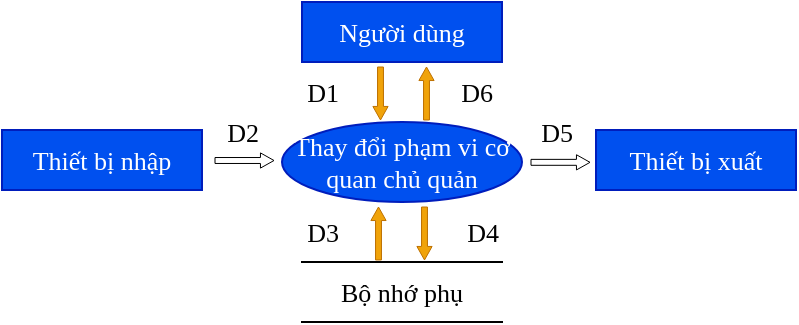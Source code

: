 <mxfile version="24.7.17">
  <diagram name="Trang-1" id="P8FKZUHweQ3pR0rkzEx5">
    <mxGraphModel dx="420" dy="252" grid="1" gridSize="10" guides="1" tooltips="1" connect="1" arrows="1" fold="1" page="1" pageScale="1" pageWidth="827" pageHeight="1169" math="0" shadow="0">
      <root>
        <mxCell id="0" />
        <mxCell id="1" parent="0" />
        <mxCell id="mCWx58aMdZrO-X7KgWpq-10" value="&lt;font face=&quot;Times New Roman&quot;&gt;&lt;span style=&quot;font-size: 13px;&quot;&gt;Thay đổi phạm vi cơ&lt;/span&gt;&lt;/font&gt;&lt;div&gt;&lt;font face=&quot;Times New Roman&quot;&gt;&lt;span style=&quot;font-size: 13px;&quot;&gt;quan chủ quản&lt;/span&gt;&lt;/font&gt;&lt;/div&gt;" style="shape=ellipse;html=1;dashed=0;whiteSpace=wrap;perimeter=ellipsePerimeter;fillColor=#0050ef;strokeColor=#001DBC;fontColor=#ffffff;" parent="1" vertex="1">
          <mxGeometry x="260" y="190" width="120" height="40" as="geometry" />
        </mxCell>
        <mxCell id="mCWx58aMdZrO-X7KgWpq-11" value="&lt;font style=&quot;font-size: 13px;&quot; face=&quot;Times New Roman&quot;&gt;Người dùng&lt;/font&gt;" style="html=1;dashed=0;whiteSpace=wrap;fillColor=#0050ef;strokeColor=#001DBC;fontColor=#ffffff;" parent="1" vertex="1">
          <mxGeometry x="270" y="130" width="100" height="30" as="geometry" />
        </mxCell>
        <mxCell id="mCWx58aMdZrO-X7KgWpq-12" value="&lt;font style=&quot;font-size: 13px;&quot; face=&quot;Times New Roman&quot;&gt;Thiết bị nhập&lt;/font&gt;" style="html=1;dashed=0;whiteSpace=wrap;fillColor=#0050ef;strokeColor=#001DBC;fontColor=#ffffff;" parent="1" vertex="1">
          <mxGeometry x="120" y="194" width="100" height="30" as="geometry" />
        </mxCell>
        <mxCell id="mCWx58aMdZrO-X7KgWpq-13" value="&lt;font style=&quot;font-size: 13px;&quot; face=&quot;Times New Roman&quot;&gt;Thiết bị xuất&lt;/font&gt;" style="html=1;dashed=0;whiteSpace=wrap;fillColor=#0050ef;strokeColor=#001DBC;fontColor=#ffffff;" parent="1" vertex="1">
          <mxGeometry x="417" y="194" width="100" height="30" as="geometry" />
        </mxCell>
        <mxCell id="mCWx58aMdZrO-X7KgWpq-14" value="&lt;font face=&quot;Times New Roman&quot; style=&quot;font-size: 13px;&quot;&gt;Bộ nhớ phụ&lt;/font&gt;" style="html=1;dashed=0;whiteSpace=wrap;shape=partialRectangle;right=0;left=0;" parent="1" vertex="1">
          <mxGeometry x="270" y="260" width="100" height="30" as="geometry" />
        </mxCell>
        <mxCell id="mCWx58aMdZrO-X7KgWpq-18" value="" style="endArrow=classic;html=1;rounded=0;shape=flexArrow;endWidth=4.136;endSize=2.09;width=2.965;strokeWidth=0.5;" parent="1" edge="1">
          <mxGeometry width="50" height="50" relative="1" as="geometry">
            <mxPoint x="384" y="209.92" as="sourcePoint" />
            <mxPoint x="414" y="209.92" as="targetPoint" />
          </mxGeometry>
        </mxCell>
        <mxCell id="mCWx58aMdZrO-X7KgWpq-19" value="" style="endArrow=classic;html=1;rounded=0;shape=flexArrow;endWidth=4.136;endSize=2.09;width=2.965;strokeWidth=0.5;" parent="1" edge="1">
          <mxGeometry width="50" height="50" relative="1" as="geometry">
            <mxPoint x="226" y="209" as="sourcePoint" />
            <mxPoint x="256" y="209" as="targetPoint" />
          </mxGeometry>
        </mxCell>
        <mxCell id="mCWx58aMdZrO-X7KgWpq-20" value="" style="endArrow=classic;html=1;rounded=0;shape=flexArrow;endWidth=4.136;endSize=2.09;width=2.965;strokeWidth=0.5;exitX=0.397;exitY=-0.067;exitDx=0;exitDy=0;exitPerimeter=0;fillColor=#f0a30a;strokeColor=#BD7000;" parent="1" edge="1">
          <mxGeometry width="50" height="50" relative="1" as="geometry">
            <mxPoint x="308" y="258.99" as="sourcePoint" />
            <mxPoint x="308" y="232" as="targetPoint" />
          </mxGeometry>
        </mxCell>
        <mxCell id="mCWx58aMdZrO-X7KgWpq-21" value="" style="endArrow=classic;html=1;rounded=0;shape=flexArrow;endWidth=4.136;endSize=2.09;width=2.965;strokeWidth=0.5;exitX=0.397;exitY=-0.067;exitDx=0;exitDy=0;exitPerimeter=0;fillColor=#f0a30a;strokeColor=#BD7000;" parent="1" edge="1">
          <mxGeometry width="50" height="50" relative="1" as="geometry">
            <mxPoint x="331" y="232.0" as="sourcePoint" />
            <mxPoint x="331" y="258.99" as="targetPoint" />
          </mxGeometry>
        </mxCell>
        <mxCell id="mCWx58aMdZrO-X7KgWpq-22" value="" style="endArrow=classic;html=1;rounded=0;shape=flexArrow;endWidth=4.136;endSize=2.09;width=2.965;strokeWidth=0.5;exitX=0.397;exitY=-0.067;exitDx=0;exitDy=0;exitPerimeter=0;fillColor=#f0a30a;strokeColor=#BD7000;" parent="1" edge="1">
          <mxGeometry width="50" height="50" relative="1" as="geometry">
            <mxPoint x="309" y="162.0" as="sourcePoint" />
            <mxPoint x="309" y="188.99" as="targetPoint" />
          </mxGeometry>
        </mxCell>
        <mxCell id="mCWx58aMdZrO-X7KgWpq-23" value="" style="endArrow=classic;html=1;rounded=0;shape=flexArrow;endWidth=4.136;endSize=2.09;width=2.965;strokeWidth=0.5;exitX=0.397;exitY=-0.067;exitDx=0;exitDy=0;exitPerimeter=0;fillColor=#f0a30a;strokeColor=#BD7000;" parent="1" edge="1">
          <mxGeometry width="50" height="50" relative="1" as="geometry">
            <mxPoint x="332" y="188.99" as="sourcePoint" />
            <mxPoint x="332" y="162.0" as="targetPoint" />
          </mxGeometry>
        </mxCell>
        <mxCell id="mCWx58aMdZrO-X7KgWpq-24" value="&lt;font face=&quot;Times New Roman&quot; style=&quot;font-size: 13px;&quot;&gt;D1&lt;/font&gt;" style="text;html=1;align=center;verticalAlign=middle;resizable=0;points=[];autosize=1;strokeColor=none;fillColor=none;" parent="1" vertex="1">
          <mxGeometry x="260" y="160" width="40" height="30" as="geometry" />
        </mxCell>
        <mxCell id="mCWx58aMdZrO-X7KgWpq-25" value="&lt;font face=&quot;Times New Roman&quot; style=&quot;font-size: 13px;&quot;&gt;D6&lt;/font&gt;" style="text;html=1;align=center;verticalAlign=middle;resizable=0;points=[];autosize=1;strokeColor=none;fillColor=none;" parent="1" vertex="1">
          <mxGeometry x="337" y="160" width="40" height="30" as="geometry" />
        </mxCell>
        <mxCell id="mCWx58aMdZrO-X7KgWpq-26" value="&lt;font face=&quot;Times New Roman&quot; style=&quot;font-size: 13px;&quot;&gt;D2&lt;/font&gt;" style="text;html=1;align=center;verticalAlign=middle;resizable=0;points=[];autosize=1;strokeColor=none;fillColor=none;" parent="1" vertex="1">
          <mxGeometry x="220" y="180" width="40" height="30" as="geometry" />
        </mxCell>
        <mxCell id="mCWx58aMdZrO-X7KgWpq-27" value="&lt;font face=&quot;Times New Roman&quot; style=&quot;font-size: 13px;&quot;&gt;D3&lt;/font&gt;" style="text;html=1;align=center;verticalAlign=middle;resizable=0;points=[];autosize=1;strokeColor=none;fillColor=none;" parent="1" vertex="1">
          <mxGeometry x="260" y="230" width="40" height="30" as="geometry" />
        </mxCell>
        <mxCell id="mCWx58aMdZrO-X7KgWpq-28" value="&lt;font face=&quot;Times New Roman&quot; style=&quot;font-size: 13px;&quot;&gt;D4&lt;/font&gt;" style="text;html=1;align=center;verticalAlign=middle;resizable=0;points=[];autosize=1;strokeColor=none;fillColor=none;" parent="1" vertex="1">
          <mxGeometry x="340" y="230" width="40" height="30" as="geometry" />
        </mxCell>
        <mxCell id="mCWx58aMdZrO-X7KgWpq-29" value="&lt;font face=&quot;Times New Roman&quot; style=&quot;font-size: 13px;&quot;&gt;D5&lt;/font&gt;" style="text;html=1;align=center;verticalAlign=middle;resizable=0;points=[];autosize=1;strokeColor=none;fillColor=none;" parent="1" vertex="1">
          <mxGeometry x="377" y="180" width="40" height="30" as="geometry" />
        </mxCell>
      </root>
    </mxGraphModel>
  </diagram>
</mxfile>
